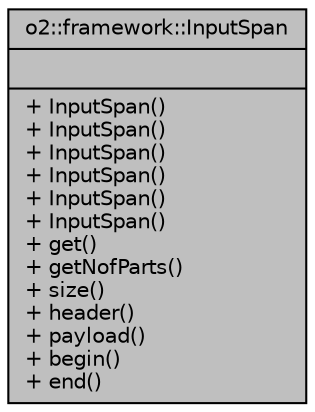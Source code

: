 digraph "o2::framework::InputSpan"
{
 // INTERACTIVE_SVG=YES
  bgcolor="transparent";
  edge [fontname="Helvetica",fontsize="10",labelfontname="Helvetica",labelfontsize="10"];
  node [fontname="Helvetica",fontsize="10",shape=record];
  Node1 [label="{o2::framework::InputSpan\n||+ InputSpan()\l+ InputSpan()\l+ InputSpan()\l+ InputSpan()\l+ InputSpan()\l+ InputSpan()\l+ get()\l+ getNofParts()\l+ size()\l+ header()\l+ payload()\l+ begin()\l+ end()\l}",height=0.2,width=0.4,color="black", fillcolor="grey75", style="filled", fontcolor="black"];
}
